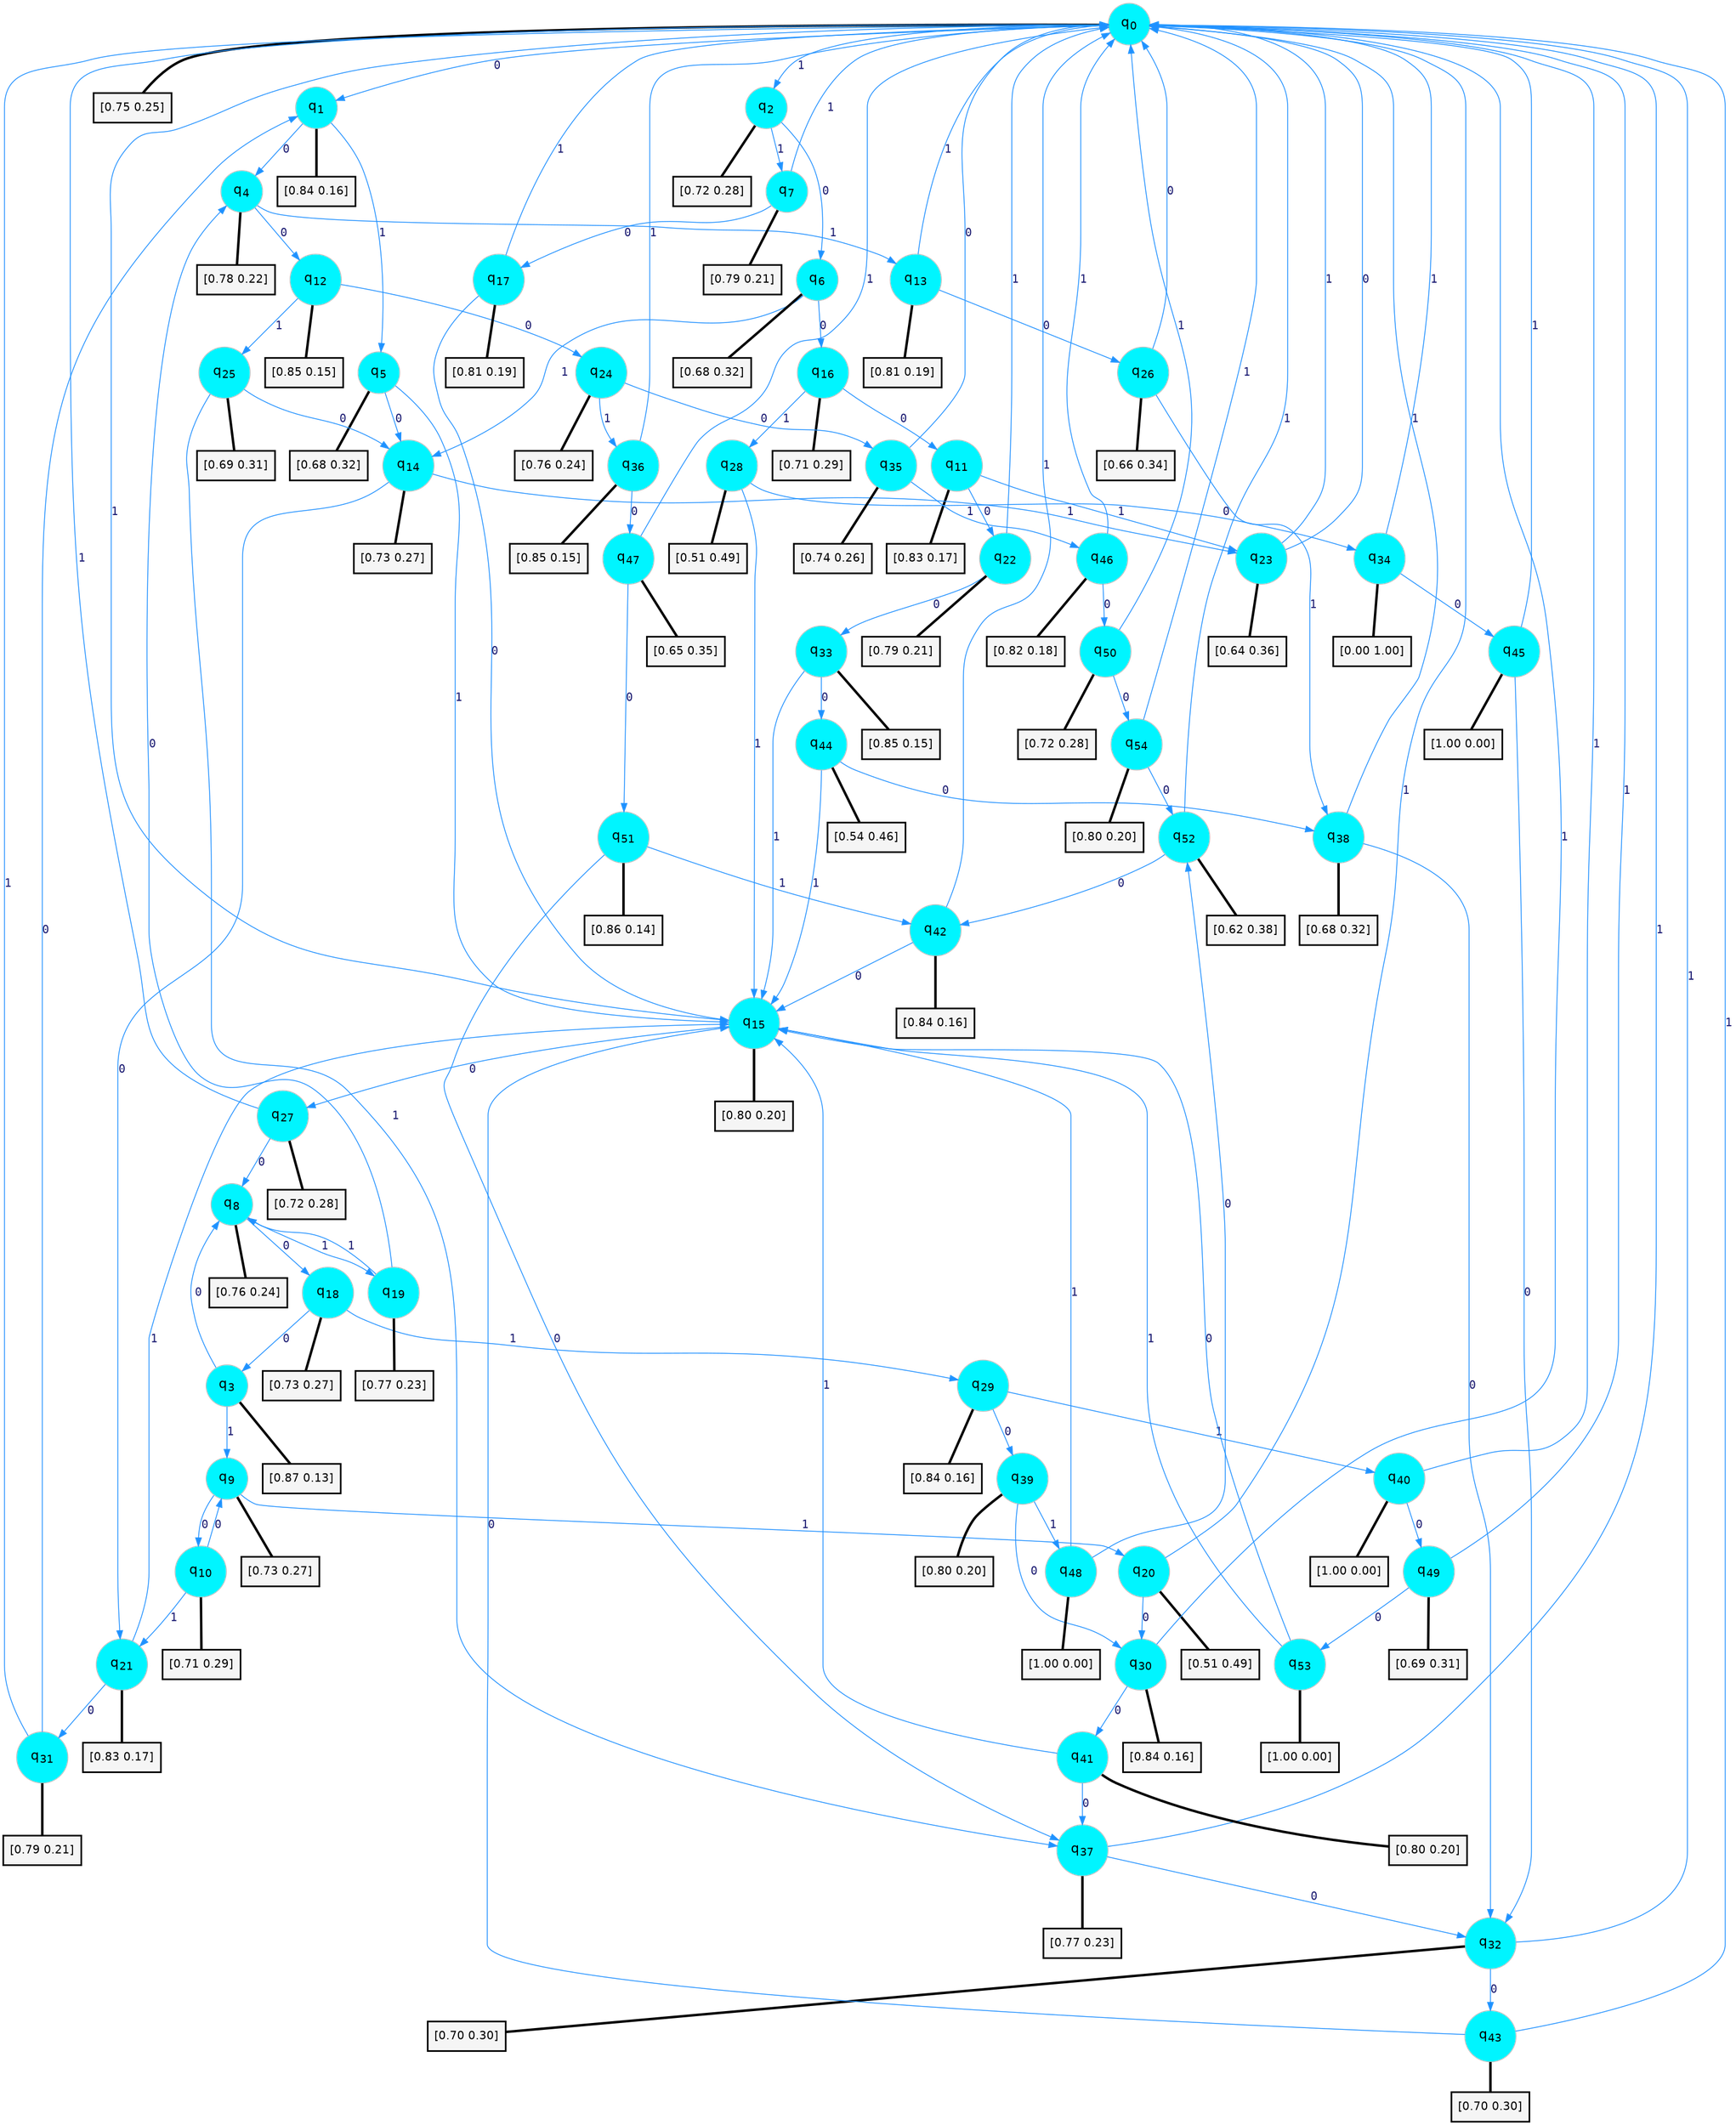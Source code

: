 digraph G {
graph [
bgcolor=transparent, dpi=300, rankdir=TD, size="40,25"];
node [
color=gray, fillcolor=turquoise1, fontcolor=black, fontname=Helvetica, fontsize=16, fontweight=bold, shape=circle, style=filled];
edge [
arrowsize=1, color=dodgerblue1, fontcolor=midnightblue, fontname=courier, fontweight=bold, penwidth=1, style=solid, weight=20];
0[label=<q<SUB>0</SUB>>];
1[label=<q<SUB>1</SUB>>];
2[label=<q<SUB>2</SUB>>];
3[label=<q<SUB>3</SUB>>];
4[label=<q<SUB>4</SUB>>];
5[label=<q<SUB>5</SUB>>];
6[label=<q<SUB>6</SUB>>];
7[label=<q<SUB>7</SUB>>];
8[label=<q<SUB>8</SUB>>];
9[label=<q<SUB>9</SUB>>];
10[label=<q<SUB>10</SUB>>];
11[label=<q<SUB>11</SUB>>];
12[label=<q<SUB>12</SUB>>];
13[label=<q<SUB>13</SUB>>];
14[label=<q<SUB>14</SUB>>];
15[label=<q<SUB>15</SUB>>];
16[label=<q<SUB>16</SUB>>];
17[label=<q<SUB>17</SUB>>];
18[label=<q<SUB>18</SUB>>];
19[label=<q<SUB>19</SUB>>];
20[label=<q<SUB>20</SUB>>];
21[label=<q<SUB>21</SUB>>];
22[label=<q<SUB>22</SUB>>];
23[label=<q<SUB>23</SUB>>];
24[label=<q<SUB>24</SUB>>];
25[label=<q<SUB>25</SUB>>];
26[label=<q<SUB>26</SUB>>];
27[label=<q<SUB>27</SUB>>];
28[label=<q<SUB>28</SUB>>];
29[label=<q<SUB>29</SUB>>];
30[label=<q<SUB>30</SUB>>];
31[label=<q<SUB>31</SUB>>];
32[label=<q<SUB>32</SUB>>];
33[label=<q<SUB>33</SUB>>];
34[label=<q<SUB>34</SUB>>];
35[label=<q<SUB>35</SUB>>];
36[label=<q<SUB>36</SUB>>];
37[label=<q<SUB>37</SUB>>];
38[label=<q<SUB>38</SUB>>];
39[label=<q<SUB>39</SUB>>];
40[label=<q<SUB>40</SUB>>];
41[label=<q<SUB>41</SUB>>];
42[label=<q<SUB>42</SUB>>];
43[label=<q<SUB>43</SUB>>];
44[label=<q<SUB>44</SUB>>];
45[label=<q<SUB>45</SUB>>];
46[label=<q<SUB>46</SUB>>];
47[label=<q<SUB>47</SUB>>];
48[label=<q<SUB>48</SUB>>];
49[label=<q<SUB>49</SUB>>];
50[label=<q<SUB>50</SUB>>];
51[label=<q<SUB>51</SUB>>];
52[label=<q<SUB>52</SUB>>];
53[label=<q<SUB>53</SUB>>];
54[label=<q<SUB>54</SUB>>];
55[label="[0.75 0.25]", shape=box,fontcolor=black, fontname=Helvetica, fontsize=14, penwidth=2, fillcolor=whitesmoke,color=black];
56[label="[0.84 0.16]", shape=box,fontcolor=black, fontname=Helvetica, fontsize=14, penwidth=2, fillcolor=whitesmoke,color=black];
57[label="[0.72 0.28]", shape=box,fontcolor=black, fontname=Helvetica, fontsize=14, penwidth=2, fillcolor=whitesmoke,color=black];
58[label="[0.87 0.13]", shape=box,fontcolor=black, fontname=Helvetica, fontsize=14, penwidth=2, fillcolor=whitesmoke,color=black];
59[label="[0.78 0.22]", shape=box,fontcolor=black, fontname=Helvetica, fontsize=14, penwidth=2, fillcolor=whitesmoke,color=black];
60[label="[0.68 0.32]", shape=box,fontcolor=black, fontname=Helvetica, fontsize=14, penwidth=2, fillcolor=whitesmoke,color=black];
61[label="[0.68 0.32]", shape=box,fontcolor=black, fontname=Helvetica, fontsize=14, penwidth=2, fillcolor=whitesmoke,color=black];
62[label="[0.79 0.21]", shape=box,fontcolor=black, fontname=Helvetica, fontsize=14, penwidth=2, fillcolor=whitesmoke,color=black];
63[label="[0.76 0.24]", shape=box,fontcolor=black, fontname=Helvetica, fontsize=14, penwidth=2, fillcolor=whitesmoke,color=black];
64[label="[0.73 0.27]", shape=box,fontcolor=black, fontname=Helvetica, fontsize=14, penwidth=2, fillcolor=whitesmoke,color=black];
65[label="[0.71 0.29]", shape=box,fontcolor=black, fontname=Helvetica, fontsize=14, penwidth=2, fillcolor=whitesmoke,color=black];
66[label="[0.83 0.17]", shape=box,fontcolor=black, fontname=Helvetica, fontsize=14, penwidth=2, fillcolor=whitesmoke,color=black];
67[label="[0.85 0.15]", shape=box,fontcolor=black, fontname=Helvetica, fontsize=14, penwidth=2, fillcolor=whitesmoke,color=black];
68[label="[0.81 0.19]", shape=box,fontcolor=black, fontname=Helvetica, fontsize=14, penwidth=2, fillcolor=whitesmoke,color=black];
69[label="[0.73 0.27]", shape=box,fontcolor=black, fontname=Helvetica, fontsize=14, penwidth=2, fillcolor=whitesmoke,color=black];
70[label="[0.80 0.20]", shape=box,fontcolor=black, fontname=Helvetica, fontsize=14, penwidth=2, fillcolor=whitesmoke,color=black];
71[label="[0.71 0.29]", shape=box,fontcolor=black, fontname=Helvetica, fontsize=14, penwidth=2, fillcolor=whitesmoke,color=black];
72[label="[0.81 0.19]", shape=box,fontcolor=black, fontname=Helvetica, fontsize=14, penwidth=2, fillcolor=whitesmoke,color=black];
73[label="[0.73 0.27]", shape=box,fontcolor=black, fontname=Helvetica, fontsize=14, penwidth=2, fillcolor=whitesmoke,color=black];
74[label="[0.77 0.23]", shape=box,fontcolor=black, fontname=Helvetica, fontsize=14, penwidth=2, fillcolor=whitesmoke,color=black];
75[label="[0.51 0.49]", shape=box,fontcolor=black, fontname=Helvetica, fontsize=14, penwidth=2, fillcolor=whitesmoke,color=black];
76[label="[0.83 0.17]", shape=box,fontcolor=black, fontname=Helvetica, fontsize=14, penwidth=2, fillcolor=whitesmoke,color=black];
77[label="[0.79 0.21]", shape=box,fontcolor=black, fontname=Helvetica, fontsize=14, penwidth=2, fillcolor=whitesmoke,color=black];
78[label="[0.64 0.36]", shape=box,fontcolor=black, fontname=Helvetica, fontsize=14, penwidth=2, fillcolor=whitesmoke,color=black];
79[label="[0.76 0.24]", shape=box,fontcolor=black, fontname=Helvetica, fontsize=14, penwidth=2, fillcolor=whitesmoke,color=black];
80[label="[0.69 0.31]", shape=box,fontcolor=black, fontname=Helvetica, fontsize=14, penwidth=2, fillcolor=whitesmoke,color=black];
81[label="[0.66 0.34]", shape=box,fontcolor=black, fontname=Helvetica, fontsize=14, penwidth=2, fillcolor=whitesmoke,color=black];
82[label="[0.72 0.28]", shape=box,fontcolor=black, fontname=Helvetica, fontsize=14, penwidth=2, fillcolor=whitesmoke,color=black];
83[label="[0.51 0.49]", shape=box,fontcolor=black, fontname=Helvetica, fontsize=14, penwidth=2, fillcolor=whitesmoke,color=black];
84[label="[0.84 0.16]", shape=box,fontcolor=black, fontname=Helvetica, fontsize=14, penwidth=2, fillcolor=whitesmoke,color=black];
85[label="[0.84 0.16]", shape=box,fontcolor=black, fontname=Helvetica, fontsize=14, penwidth=2, fillcolor=whitesmoke,color=black];
86[label="[0.79 0.21]", shape=box,fontcolor=black, fontname=Helvetica, fontsize=14, penwidth=2, fillcolor=whitesmoke,color=black];
87[label="[0.70 0.30]", shape=box,fontcolor=black, fontname=Helvetica, fontsize=14, penwidth=2, fillcolor=whitesmoke,color=black];
88[label="[0.85 0.15]", shape=box,fontcolor=black, fontname=Helvetica, fontsize=14, penwidth=2, fillcolor=whitesmoke,color=black];
89[label="[0.00 1.00]", shape=box,fontcolor=black, fontname=Helvetica, fontsize=14, penwidth=2, fillcolor=whitesmoke,color=black];
90[label="[0.74 0.26]", shape=box,fontcolor=black, fontname=Helvetica, fontsize=14, penwidth=2, fillcolor=whitesmoke,color=black];
91[label="[0.85 0.15]", shape=box,fontcolor=black, fontname=Helvetica, fontsize=14, penwidth=2, fillcolor=whitesmoke,color=black];
92[label="[0.77 0.23]", shape=box,fontcolor=black, fontname=Helvetica, fontsize=14, penwidth=2, fillcolor=whitesmoke,color=black];
93[label="[0.68 0.32]", shape=box,fontcolor=black, fontname=Helvetica, fontsize=14, penwidth=2, fillcolor=whitesmoke,color=black];
94[label="[0.80 0.20]", shape=box,fontcolor=black, fontname=Helvetica, fontsize=14, penwidth=2, fillcolor=whitesmoke,color=black];
95[label="[1.00 0.00]", shape=box,fontcolor=black, fontname=Helvetica, fontsize=14, penwidth=2, fillcolor=whitesmoke,color=black];
96[label="[0.80 0.20]", shape=box,fontcolor=black, fontname=Helvetica, fontsize=14, penwidth=2, fillcolor=whitesmoke,color=black];
97[label="[0.84 0.16]", shape=box,fontcolor=black, fontname=Helvetica, fontsize=14, penwidth=2, fillcolor=whitesmoke,color=black];
98[label="[0.70 0.30]", shape=box,fontcolor=black, fontname=Helvetica, fontsize=14, penwidth=2, fillcolor=whitesmoke,color=black];
99[label="[0.54 0.46]", shape=box,fontcolor=black, fontname=Helvetica, fontsize=14, penwidth=2, fillcolor=whitesmoke,color=black];
100[label="[1.00 0.00]", shape=box,fontcolor=black, fontname=Helvetica, fontsize=14, penwidth=2, fillcolor=whitesmoke,color=black];
101[label="[0.82 0.18]", shape=box,fontcolor=black, fontname=Helvetica, fontsize=14, penwidth=2, fillcolor=whitesmoke,color=black];
102[label="[0.65 0.35]", shape=box,fontcolor=black, fontname=Helvetica, fontsize=14, penwidth=2, fillcolor=whitesmoke,color=black];
103[label="[1.00 0.00]", shape=box,fontcolor=black, fontname=Helvetica, fontsize=14, penwidth=2, fillcolor=whitesmoke,color=black];
104[label="[0.69 0.31]", shape=box,fontcolor=black, fontname=Helvetica, fontsize=14, penwidth=2, fillcolor=whitesmoke,color=black];
105[label="[0.72 0.28]", shape=box,fontcolor=black, fontname=Helvetica, fontsize=14, penwidth=2, fillcolor=whitesmoke,color=black];
106[label="[0.86 0.14]", shape=box,fontcolor=black, fontname=Helvetica, fontsize=14, penwidth=2, fillcolor=whitesmoke,color=black];
107[label="[0.62 0.38]", shape=box,fontcolor=black, fontname=Helvetica, fontsize=14, penwidth=2, fillcolor=whitesmoke,color=black];
108[label="[1.00 0.00]", shape=box,fontcolor=black, fontname=Helvetica, fontsize=14, penwidth=2, fillcolor=whitesmoke,color=black];
109[label="[0.80 0.20]", shape=box,fontcolor=black, fontname=Helvetica, fontsize=14, penwidth=2, fillcolor=whitesmoke,color=black];
0->1 [label=0];
0->2 [label=1];
0->55 [arrowhead=none, penwidth=3,color=black];
1->4 [label=0];
1->5 [label=1];
1->56 [arrowhead=none, penwidth=3,color=black];
2->6 [label=0];
2->7 [label=1];
2->57 [arrowhead=none, penwidth=3,color=black];
3->8 [label=0];
3->9 [label=1];
3->58 [arrowhead=none, penwidth=3,color=black];
4->12 [label=0];
4->13 [label=1];
4->59 [arrowhead=none, penwidth=3,color=black];
5->14 [label=0];
5->15 [label=1];
5->60 [arrowhead=none, penwidth=3,color=black];
6->16 [label=0];
6->14 [label=1];
6->61 [arrowhead=none, penwidth=3,color=black];
7->17 [label=0];
7->0 [label=1];
7->62 [arrowhead=none, penwidth=3,color=black];
8->18 [label=0];
8->19 [label=1];
8->63 [arrowhead=none, penwidth=3,color=black];
9->10 [label=0];
9->20 [label=1];
9->64 [arrowhead=none, penwidth=3,color=black];
10->9 [label=0];
10->21 [label=1];
10->65 [arrowhead=none, penwidth=3,color=black];
11->22 [label=0];
11->23 [label=1];
11->66 [arrowhead=none, penwidth=3,color=black];
12->24 [label=0];
12->25 [label=1];
12->67 [arrowhead=none, penwidth=3,color=black];
13->26 [label=0];
13->0 [label=1];
13->68 [arrowhead=none, penwidth=3,color=black];
14->21 [label=0];
14->23 [label=1];
14->69 [arrowhead=none, penwidth=3,color=black];
15->27 [label=0];
15->0 [label=1];
15->70 [arrowhead=none, penwidth=3,color=black];
16->11 [label=0];
16->28 [label=1];
16->71 [arrowhead=none, penwidth=3,color=black];
17->15 [label=0];
17->0 [label=1];
17->72 [arrowhead=none, penwidth=3,color=black];
18->3 [label=0];
18->29 [label=1];
18->73 [arrowhead=none, penwidth=3,color=black];
19->4 [label=0];
19->8 [label=1];
19->74 [arrowhead=none, penwidth=3,color=black];
20->30 [label=0];
20->0 [label=1];
20->75 [arrowhead=none, penwidth=3,color=black];
21->31 [label=0];
21->15 [label=1];
21->76 [arrowhead=none, penwidth=3,color=black];
22->33 [label=0];
22->0 [label=1];
22->77 [arrowhead=none, penwidth=3,color=black];
23->0 [label=0];
23->0 [label=1];
23->78 [arrowhead=none, penwidth=3,color=black];
24->35 [label=0];
24->36 [label=1];
24->79 [arrowhead=none, penwidth=3,color=black];
25->14 [label=0];
25->37 [label=1];
25->80 [arrowhead=none, penwidth=3,color=black];
26->0 [label=0];
26->38 [label=1];
26->81 [arrowhead=none, penwidth=3,color=black];
27->8 [label=0];
27->0 [label=1];
27->82 [arrowhead=none, penwidth=3,color=black];
28->34 [label=0];
28->15 [label=1];
28->83 [arrowhead=none, penwidth=3,color=black];
29->39 [label=0];
29->40 [label=1];
29->84 [arrowhead=none, penwidth=3,color=black];
30->41 [label=0];
30->0 [label=1];
30->85 [arrowhead=none, penwidth=3,color=black];
31->1 [label=0];
31->0 [label=1];
31->86 [arrowhead=none, penwidth=3,color=black];
32->43 [label=0];
32->0 [label=1];
32->87 [arrowhead=none, penwidth=3,color=black];
33->44 [label=0];
33->15 [label=1];
33->88 [arrowhead=none, penwidth=3,color=black];
34->45 [label=0];
34->0 [label=1];
34->89 [arrowhead=none, penwidth=3,color=black];
35->0 [label=0];
35->46 [label=1];
35->90 [arrowhead=none, penwidth=3,color=black];
36->47 [label=0];
36->0 [label=1];
36->91 [arrowhead=none, penwidth=3,color=black];
37->32 [label=0];
37->0 [label=1];
37->92 [arrowhead=none, penwidth=3,color=black];
38->32 [label=0];
38->0 [label=1];
38->93 [arrowhead=none, penwidth=3,color=black];
39->30 [label=0];
39->48 [label=1];
39->94 [arrowhead=none, penwidth=3,color=black];
40->49 [label=0];
40->0 [label=1];
40->95 [arrowhead=none, penwidth=3,color=black];
41->37 [label=0];
41->15 [label=1];
41->96 [arrowhead=none, penwidth=3,color=black];
42->15 [label=0];
42->0 [label=1];
42->97 [arrowhead=none, penwidth=3,color=black];
43->15 [label=0];
43->0 [label=1];
43->98 [arrowhead=none, penwidth=3,color=black];
44->38 [label=0];
44->15 [label=1];
44->99 [arrowhead=none, penwidth=3,color=black];
45->32 [label=0];
45->0 [label=1];
45->100 [arrowhead=none, penwidth=3,color=black];
46->50 [label=0];
46->0 [label=1];
46->101 [arrowhead=none, penwidth=3,color=black];
47->51 [label=0];
47->0 [label=1];
47->102 [arrowhead=none, penwidth=3,color=black];
48->52 [label=0];
48->15 [label=1];
48->103 [arrowhead=none, penwidth=3,color=black];
49->53 [label=0];
49->0 [label=1];
49->104 [arrowhead=none, penwidth=3,color=black];
50->54 [label=0];
50->0 [label=1];
50->105 [arrowhead=none, penwidth=3,color=black];
51->37 [label=0];
51->42 [label=1];
51->106 [arrowhead=none, penwidth=3,color=black];
52->42 [label=0];
52->0 [label=1];
52->107 [arrowhead=none, penwidth=3,color=black];
53->15 [label=0];
53->15 [label=1];
53->108 [arrowhead=none, penwidth=3,color=black];
54->52 [label=0];
54->0 [label=1];
54->109 [arrowhead=none, penwidth=3,color=black];
}
